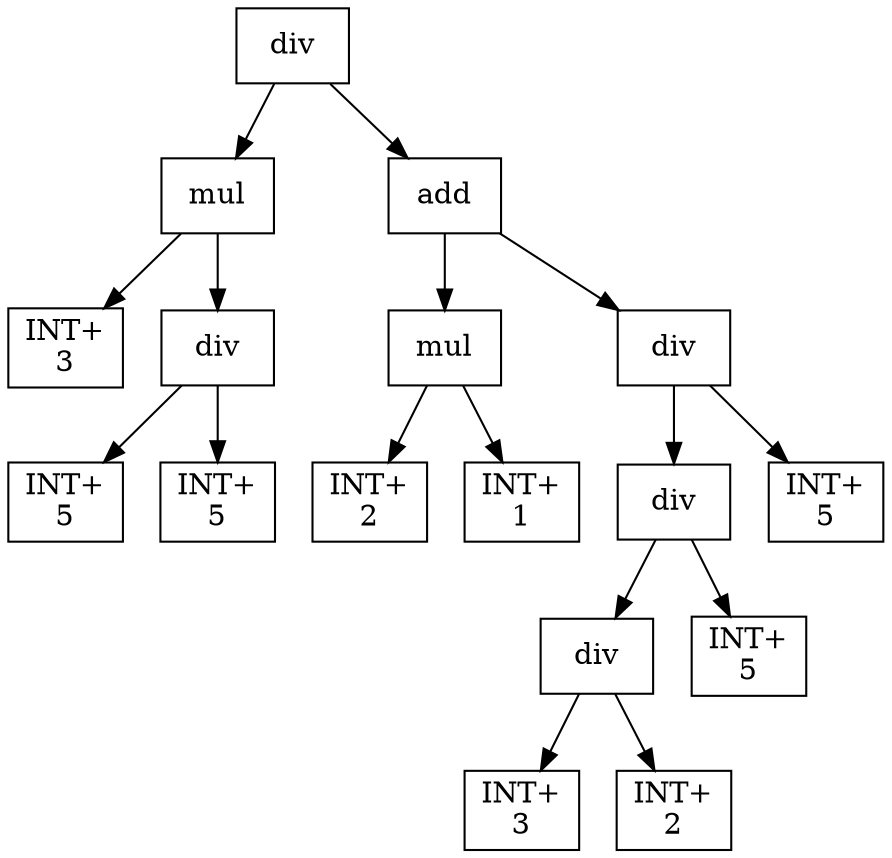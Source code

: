 digraph expr {
  node [shape=box];
  n1 [label="div"];
  n2 [label="mul"];
  n3 [label="INT+\n3"];
  n4 [label="div"];
  n5 [label="INT+\n5"];
  n6 [label="INT+\n5"];
  n4 -> n5;
  n4 -> n6;
  n2 -> n3;
  n2 -> n4;
  n7 [label="add"];
  n8 [label="mul"];
  n9 [label="INT+\n2"];
  n10 [label="INT+\n1"];
  n8 -> n9;
  n8 -> n10;
  n11 [label="div"];
  n12 [label="div"];
  n13 [label="div"];
  n14 [label="INT+\n3"];
  n15 [label="INT+\n2"];
  n13 -> n14;
  n13 -> n15;
  n16 [label="INT+\n5"];
  n12 -> n13;
  n12 -> n16;
  n17 [label="INT+\n5"];
  n11 -> n12;
  n11 -> n17;
  n7 -> n8;
  n7 -> n11;
  n1 -> n2;
  n1 -> n7;
}